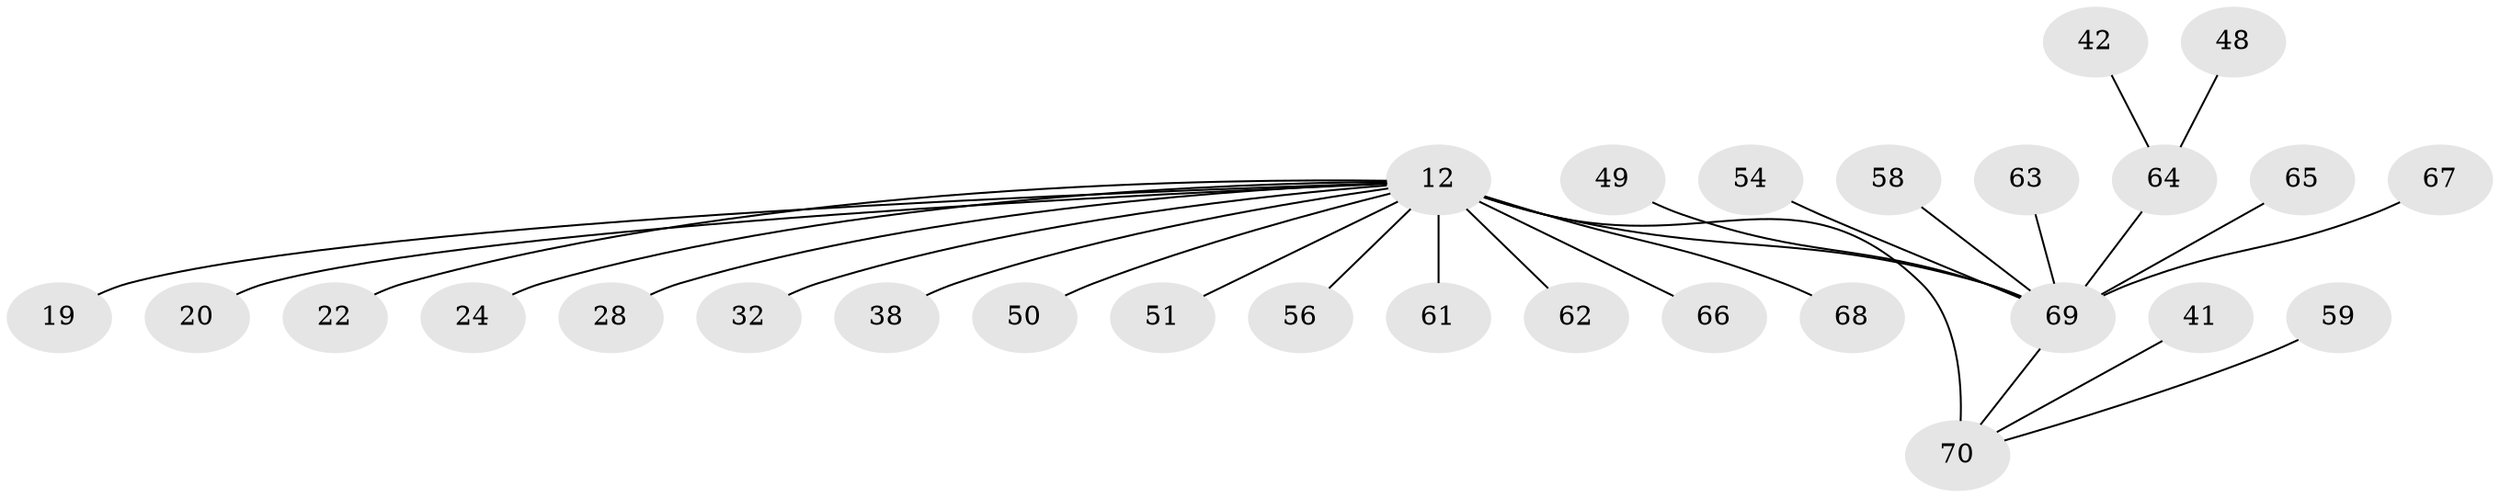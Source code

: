 // original degree distribution, {8: 0.014285714285714285, 3: 0.11428571428571428, 9: 0.014285714285714285, 6: 0.014285714285714285, 13: 0.014285714285714285, 4: 0.07142857142857142, 7: 0.02857142857142857, 1: 0.6, 2: 0.12857142857142856}
// Generated by graph-tools (version 1.1) at 2025/50/03/04/25 21:50:21]
// undirected, 28 vertices, 28 edges
graph export_dot {
graph [start="1"]
  node [color=gray90,style=filled];
  12 [super="+3+5"];
  19;
  20;
  22;
  24;
  28;
  32;
  38;
  41;
  42;
  48 [super="+13+18"];
  49 [super="+29"];
  50;
  51;
  54;
  56;
  58;
  59 [super="+53"];
  61;
  62 [super="+27+31"];
  63 [super="+40"];
  64 [super="+2+4+25+11+34"];
  65;
  66 [super="+57"];
  67;
  68 [super="+37"];
  69 [super="+35+55+60+36+43+45+46+47"];
  70 [super="+52+23"];
  12 -- 50;
  12 -- 32;
  12 -- 38;
  12 -- 70 [weight=4];
  12 -- 51;
  12 -- 20;
  12 -- 19;
  12 -- 22;
  12 -- 24;
  12 -- 56;
  12 -- 28;
  12 -- 61;
  12 -- 62;
  12 -- 68;
  12 -- 66;
  12 -- 69 [weight=3];
  41 -- 70;
  42 -- 64;
  48 -- 64;
  49 -- 69;
  54 -- 69;
  58 -- 69;
  59 -- 70;
  63 -- 69;
  64 -- 69 [weight=2];
  65 -- 69;
  67 -- 69;
  69 -- 70;
}
